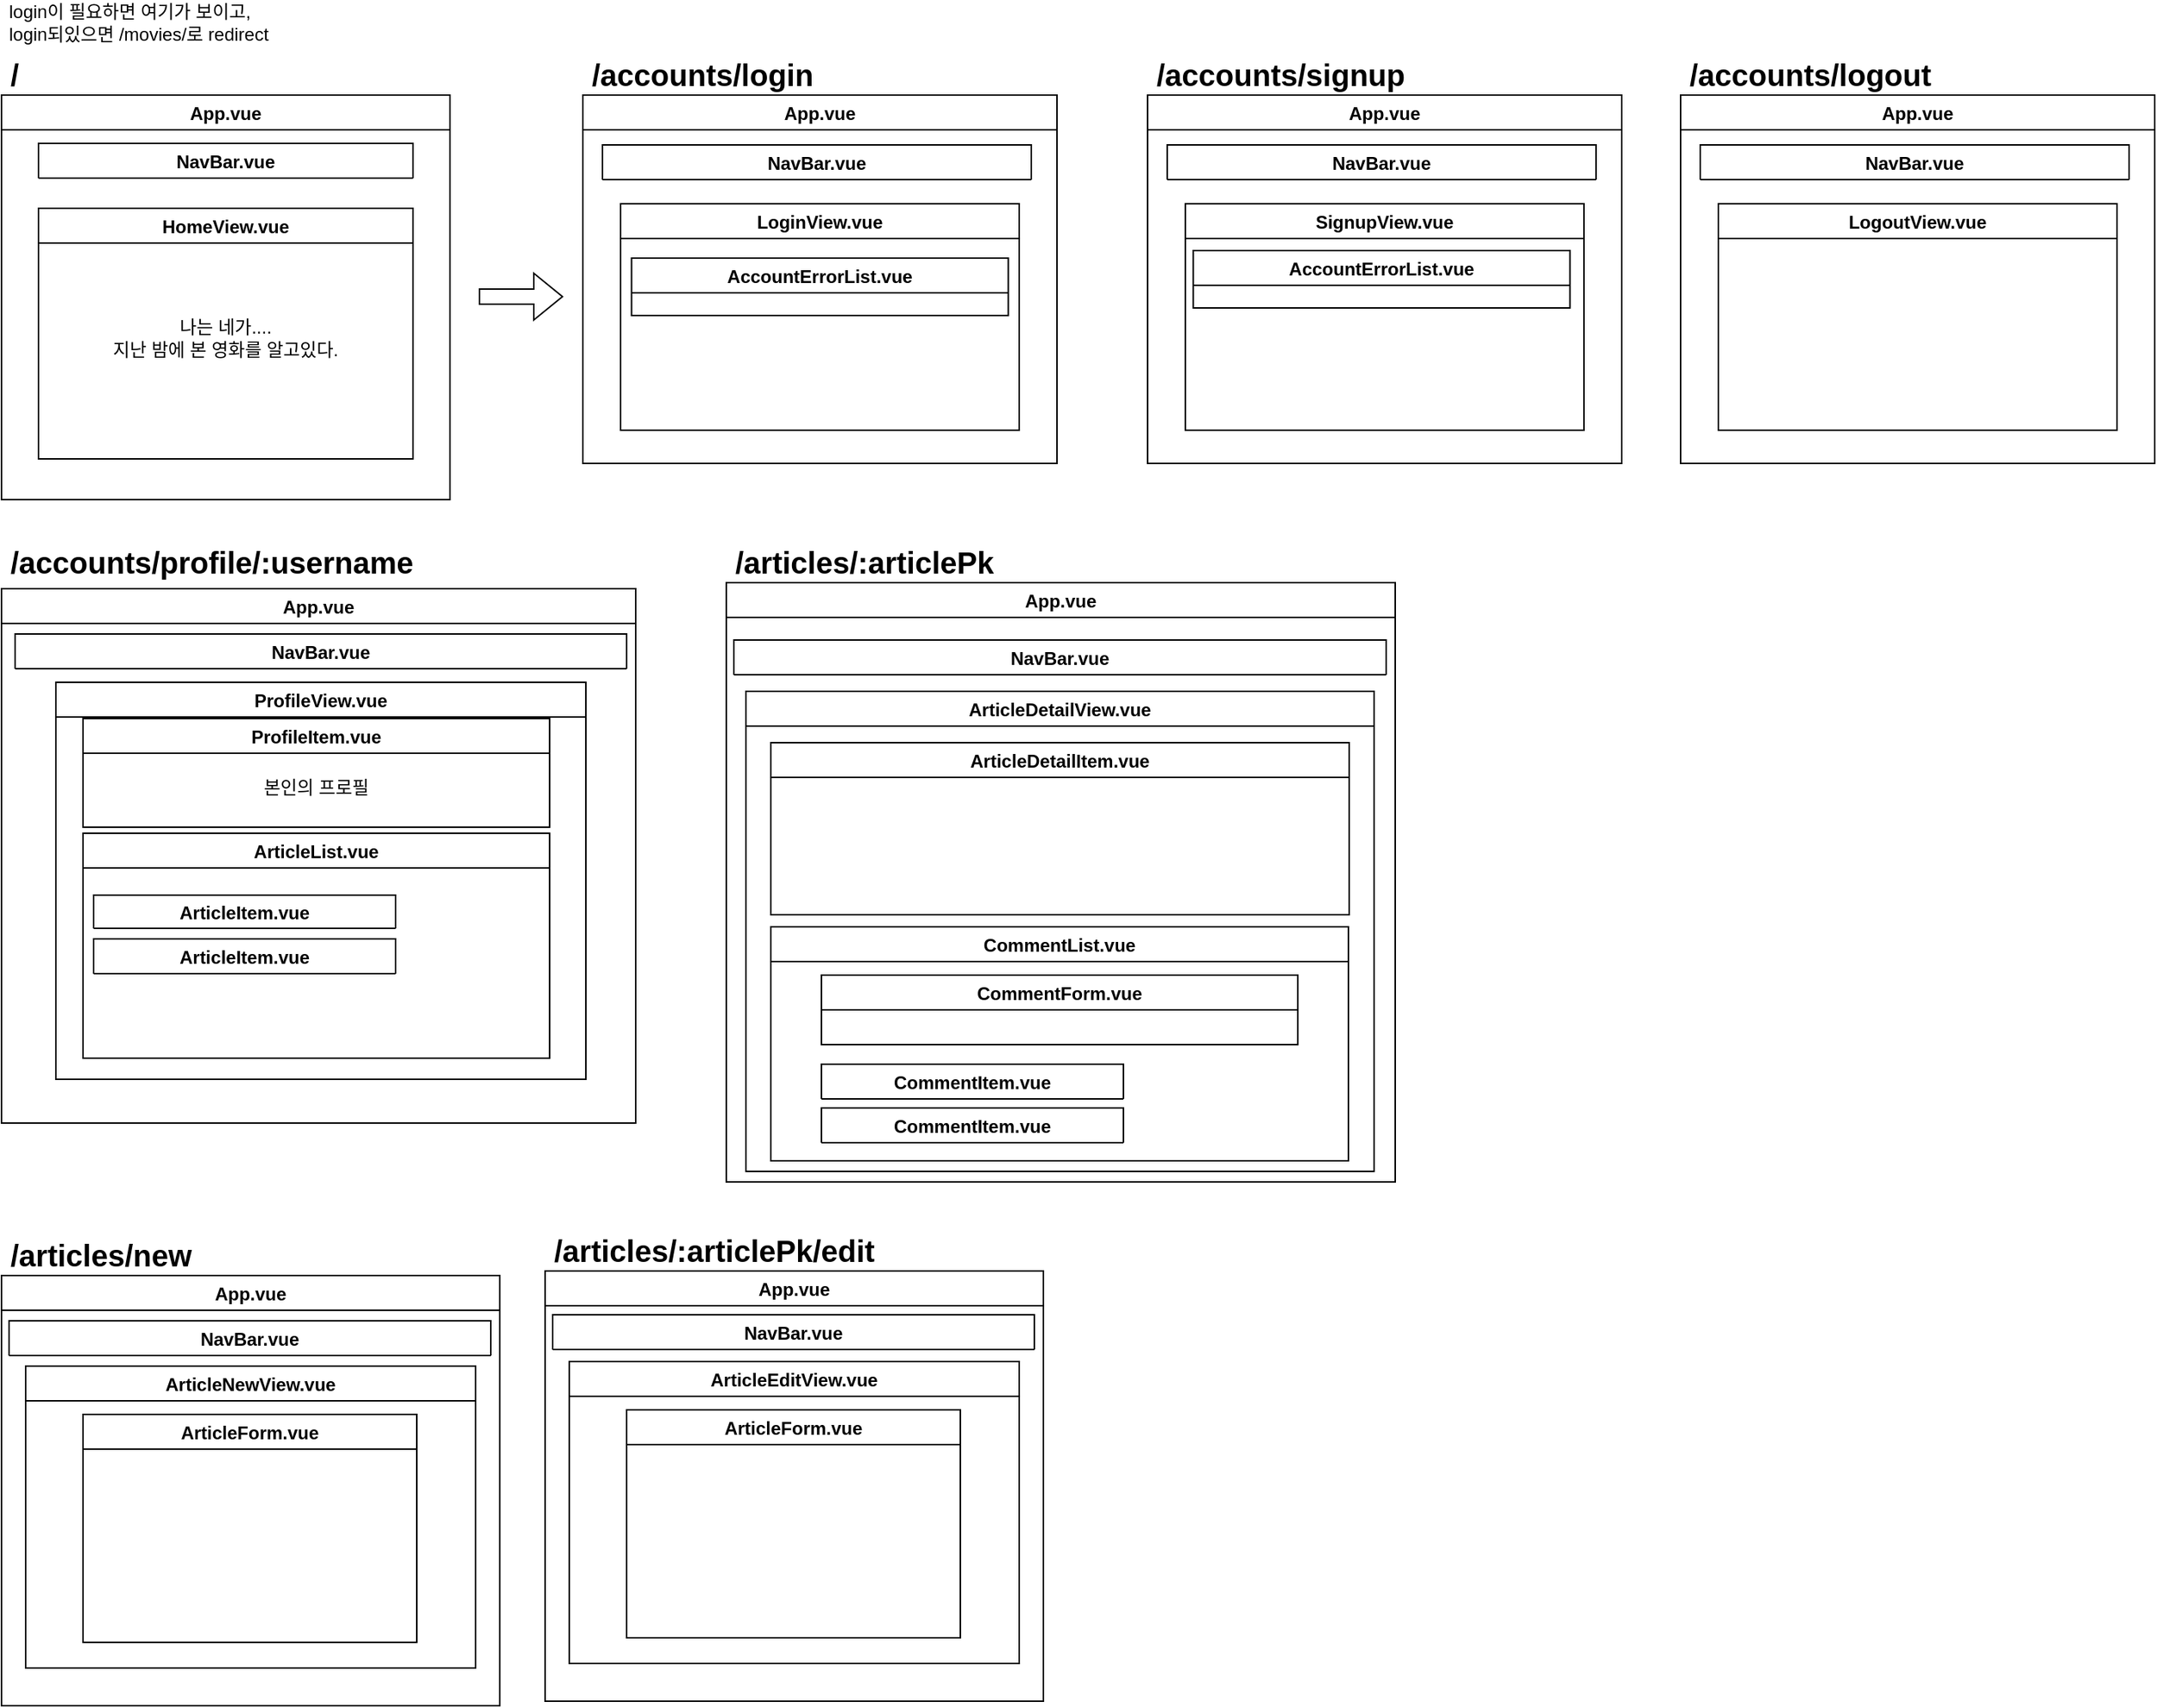 <mxfile version="18.0.8" type="device"><diagram id="Ka6508WJdq7crvmRUGiV" name="Page-1"><mxGraphModel dx="538" dy="519" grid="0" gridSize="10" guides="1" tooltips="1" connect="1" arrows="1" fold="1" page="1" pageScale="1" pageWidth="827" pageHeight="1169" math="0" shadow="0"><root><mxCell id="0"/><mxCell id="1" parent="0"/><mxCell id="bWywtBdz1A0zPVZugogn-1" value="App.vue" style="swimlane;" vertex="1" parent="1"><mxGeometry x="436" y="115" width="314" height="244" as="geometry"/></mxCell><mxCell id="bWywtBdz1A0zPVZugogn-41" value="LoginView.vue" style="swimlane;fontSize=12;" vertex="1" parent="bWywtBdz1A0zPVZugogn-1"><mxGeometry x="25" y="72" width="264" height="150" as="geometry"/></mxCell><mxCell id="bWywtBdz1A0zPVZugogn-2" value="AccountErrorList.vue" style="swimlane;" vertex="1" parent="bWywtBdz1A0zPVZugogn-41"><mxGeometry x="7.25" y="36" width="249.5" height="38" as="geometry"/></mxCell><mxCell id="bWywtBdz1A0zPVZugogn-43" value="NavBar.vue" style="swimlane;fontSize=12;" vertex="1" parent="bWywtBdz1A0zPVZugogn-1"><mxGeometry x="13" y="33" width="284" height="23" as="geometry"/></mxCell><mxCell id="bWywtBdz1A0zPVZugogn-7" value="/accounts/login" style="text;strokeColor=none;fillColor=none;align=left;verticalAlign=middle;spacingLeft=4;spacingRight=4;overflow=hidden;points=[[0,0.5],[1,0.5]];portConstraint=eastwest;rotatable=0;fontStyle=1;fontSize=20;" vertex="1" parent="1"><mxGeometry x="436" y="85" width="190" height="30" as="geometry"/></mxCell><mxCell id="bWywtBdz1A0zPVZugogn-8" value="App.vue" style="swimlane;fontSize=12;fontStyle=1" vertex="1" parent="1"><mxGeometry x="51" y="115" width="297" height="268" as="geometry"/></mxCell><mxCell id="bWywtBdz1A0zPVZugogn-11" value="NavBar.vue" style="swimlane;fontSize=12;" vertex="1" parent="bWywtBdz1A0zPVZugogn-8"><mxGeometry x="24.5" y="32" width="248" height="23" as="geometry"/></mxCell><mxCell id="bWywtBdz1A0zPVZugogn-40" value="HomeView.vue" style="swimlane;fontSize=12;" vertex="1" parent="bWywtBdz1A0zPVZugogn-8"><mxGeometry x="24.5" y="75" width="248" height="166" as="geometry"/></mxCell><mxCell id="bWywtBdz1A0zPVZugogn-12" value="나는 네가.... &lt;br&gt;지난 밤에 본 영화를 알고있다." style="text;html=1;strokeColor=none;fillColor=none;align=center;verticalAlign=middle;whiteSpace=wrap;rounded=0;fontSize=12;" vertex="1" parent="bWywtBdz1A0zPVZugogn-40"><mxGeometry x="33.5" y="71" width="181" height="30" as="geometry"/></mxCell><mxCell id="bWywtBdz1A0zPVZugogn-10" value="/" style="text;strokeColor=none;fillColor=none;align=left;verticalAlign=middle;spacingLeft=4;spacingRight=4;overflow=hidden;points=[[0,0.5],[1,0.5]];portConstraint=eastwest;rotatable=0;fontStyle=1;fontSize=20;" vertex="1" parent="1"><mxGeometry x="51" y="85" width="190" height="30" as="geometry"/></mxCell><mxCell id="bWywtBdz1A0zPVZugogn-13" value="" style="shape=flexArrow;endArrow=classic;html=1;rounded=0;fontSize=12;" edge="1" parent="1"><mxGeometry width="50" height="50" relative="1" as="geometry"><mxPoint x="367" y="248.5" as="sourcePoint"/><mxPoint x="423" y="248.5" as="targetPoint"/><Array as="points"/></mxGeometry></mxCell><mxCell id="bWywtBdz1A0zPVZugogn-14" value="App.vue" style="swimlane;fontSize=12;startSize=23;" vertex="1" parent="1"><mxGeometry x="51" y="442" width="420" height="354" as="geometry"/></mxCell><mxCell id="bWywtBdz1A0zPVZugogn-16" value="ProfileItem.vue" style="swimlane;fontSize=12;" vertex="1" parent="bWywtBdz1A0zPVZugogn-14"><mxGeometry x="54" y="86" width="309" height="72" as="geometry"/></mxCell><mxCell id="bWywtBdz1A0zPVZugogn-17" value="본인의 프로필" style="text;html=1;strokeColor=none;fillColor=none;align=center;verticalAlign=middle;whiteSpace=wrap;rounded=0;fontSize=12;" vertex="1" parent="bWywtBdz1A0zPVZugogn-16"><mxGeometry x="64" y="30.5" width="181" height="30" as="geometry"/></mxCell><mxCell id="bWywtBdz1A0zPVZugogn-18" value="ArticleList.vue" style="swimlane;fontSize=12;" vertex="1" parent="bWywtBdz1A0zPVZugogn-14"><mxGeometry x="54" y="162" width="309" height="149" as="geometry"/></mxCell><mxCell id="bWywtBdz1A0zPVZugogn-19" value="ArticleItem.vue" style="swimlane;fontSize=12;" vertex="1" parent="bWywtBdz1A0zPVZugogn-18"><mxGeometry x="7" y="41" width="200" height="22" as="geometry"/></mxCell><mxCell id="bWywtBdz1A0zPVZugogn-20" value="ArticleItem.vue" style="swimlane;fontSize=12;" vertex="1" parent="bWywtBdz1A0zPVZugogn-18"><mxGeometry x="7" y="70" width="200" height="23" as="geometry"/></mxCell><mxCell id="bWywtBdz1A0zPVZugogn-28" value="NavBar.vue" style="swimlane;fontSize=12;" vertex="1" parent="bWywtBdz1A0zPVZugogn-14"><mxGeometry x="9" y="30" width="405" height="23" as="geometry"/></mxCell><mxCell id="bWywtBdz1A0zPVZugogn-42" value="ProfileView.vue" style="swimlane;fontSize=12;" vertex="1" parent="bWywtBdz1A0zPVZugogn-14"><mxGeometry x="36" y="62" width="351" height="263" as="geometry"/></mxCell><mxCell id="bWywtBdz1A0zPVZugogn-15" value="/accounts/profile/:username" style="text;strokeColor=none;fillColor=none;align=left;verticalAlign=middle;spacingLeft=4;spacingRight=4;overflow=hidden;points=[[0,0.5],[1,0.5]];portConstraint=eastwest;rotatable=0;fontStyle=1;fontSize=20;" vertex="1" parent="1"><mxGeometry x="51" y="408" width="398" height="30" as="geometry"/></mxCell><mxCell id="bWywtBdz1A0zPVZugogn-21" value="App.vue" style="swimlane;fontSize=12;" vertex="1" parent="1"><mxGeometry x="531" y="438" width="443" height="397" as="geometry"/></mxCell><mxCell id="bWywtBdz1A0zPVZugogn-30" value="NavBar.vue" style="swimlane;fontSize=12;" vertex="1" parent="bWywtBdz1A0zPVZugogn-21"><mxGeometry x="5" y="38" width="432" height="23" as="geometry"/></mxCell><mxCell id="bWywtBdz1A0zPVZugogn-44" value="ArticleDetailView.vue" style="swimlane;fontSize=12;" vertex="1" parent="bWywtBdz1A0zPVZugogn-21"><mxGeometry x="13" y="72" width="416" height="318" as="geometry"/></mxCell><mxCell id="bWywtBdz1A0zPVZugogn-23" value="ArticleDetailItem.vue" style="swimlane;fontSize=12;" vertex="1" parent="bWywtBdz1A0zPVZugogn-44"><mxGeometry x="16.5" y="34" width="383" height="114" as="geometry"/></mxCell><mxCell id="bWywtBdz1A0zPVZugogn-24" value="CommentList.vue" style="swimlane;fontSize=12;" vertex="1" parent="bWywtBdz1A0zPVZugogn-44"><mxGeometry x="16.5" y="156" width="382.5" height="155" as="geometry"/></mxCell><mxCell id="bWywtBdz1A0zPVZugogn-26" value="CommentItem.vue" style="swimlane;fontSize=12;" vertex="1" parent="bWywtBdz1A0zPVZugogn-24"><mxGeometry x="33.5" y="91" width="200" height="23" as="geometry"/></mxCell><mxCell id="bWywtBdz1A0zPVZugogn-27" value="CommentItem.vue" style="swimlane;fontSize=12;" vertex="1" parent="bWywtBdz1A0zPVZugogn-24"><mxGeometry x="33.5" y="120" width="200" height="23" as="geometry"/></mxCell><mxCell id="bWywtBdz1A0zPVZugogn-29" value="CommentForm.vue" style="swimlane;fontSize=12;" vertex="1" parent="bWywtBdz1A0zPVZugogn-24"><mxGeometry x="33.5" y="32" width="315.5" height="46" as="geometry"/></mxCell><mxCell id="bWywtBdz1A0zPVZugogn-22" value="/articles/:articlePk" style="text;strokeColor=none;fillColor=none;align=left;verticalAlign=middle;spacingLeft=4;spacingRight=4;overflow=hidden;points=[[0,0.5],[1,0.5]];portConstraint=eastwest;rotatable=0;fontStyle=1;fontSize=20;" vertex="1" parent="1"><mxGeometry x="531" y="408" width="398" height="30" as="geometry"/></mxCell><mxCell id="bWywtBdz1A0zPVZugogn-31" value="login이 필요하면 여기가 보이고,&lt;br&gt;login되있으면 /movies/로 redirect" style="text;html=1;strokeColor=none;fillColor=none;align=left;verticalAlign=middle;whiteSpace=wrap;rounded=0;fontSize=12;" vertex="1" parent="1"><mxGeometry x="54" y="52" width="283" height="30" as="geometry"/></mxCell><mxCell id="bWywtBdz1A0zPVZugogn-32" value="App.vue" style="swimlane;fontSize=12;" vertex="1" parent="1"><mxGeometry x="51" y="897" width="330" height="285" as="geometry"/></mxCell><mxCell id="bWywtBdz1A0zPVZugogn-45" value="ArticleNewView.vue" style="swimlane;fontSize=12;" vertex="1" parent="bWywtBdz1A0zPVZugogn-32"><mxGeometry x="16" y="60" width="298" height="200" as="geometry"/></mxCell><mxCell id="bWywtBdz1A0zPVZugogn-35" value="ArticleForm.vue" style="swimlane;fontSize=12;" vertex="1" parent="bWywtBdz1A0zPVZugogn-45"><mxGeometry x="38" y="32" width="221" height="151" as="geometry"/></mxCell><mxCell id="bWywtBdz1A0zPVZugogn-33" value="/articles/new" style="text;strokeColor=none;fillColor=none;align=left;verticalAlign=middle;spacingLeft=4;spacingRight=4;overflow=hidden;points=[[0,0.5],[1,0.5]];portConstraint=eastwest;rotatable=0;fontStyle=1;fontSize=20;" vertex="1" parent="1"><mxGeometry x="51" y="867" width="190" height="30" as="geometry"/></mxCell><mxCell id="bWywtBdz1A0zPVZugogn-34" value="/articles/:articlePk/edit" style="text;strokeColor=none;fillColor=none;align=left;verticalAlign=middle;spacingLeft=4;spacingRight=4;overflow=hidden;points=[[0,0.5],[1,0.5]];portConstraint=eastwest;rotatable=0;fontStyle=1;fontSize=20;" vertex="1" parent="1"><mxGeometry x="411" y="864" width="244" height="30" as="geometry"/></mxCell><mxCell id="bWywtBdz1A0zPVZugogn-36" value="NavBar.vue" style="swimlane;fontSize=12;" vertex="1" parent="1"><mxGeometry x="56" y="927" width="319" height="23" as="geometry"/></mxCell><mxCell id="bWywtBdz1A0zPVZugogn-46" value="App.vue" style="swimlane;fontSize=12;" vertex="1" parent="1"><mxGeometry x="411" y="894" width="330" height="285" as="geometry"/></mxCell><mxCell id="bWywtBdz1A0zPVZugogn-47" value="ArticleEditView.vue" style="swimlane;fontSize=12;startSize=23;" vertex="1" parent="bWywtBdz1A0zPVZugogn-46"><mxGeometry x="16" y="60" width="298" height="200" as="geometry"/></mxCell><mxCell id="bWywtBdz1A0zPVZugogn-48" value="ArticleForm.vue" style="swimlane;fontSize=12;" vertex="1" parent="bWywtBdz1A0zPVZugogn-47"><mxGeometry x="38" y="32" width="221" height="151" as="geometry"/></mxCell><mxCell id="bWywtBdz1A0zPVZugogn-49" value="NavBar.vue" style="swimlane;fontSize=12;" vertex="1" parent="bWywtBdz1A0zPVZugogn-46"><mxGeometry x="5" y="29" width="319" height="23" as="geometry"/></mxCell><mxCell id="bWywtBdz1A0zPVZugogn-50" value="App.vue" style="swimlane;" vertex="1" parent="1"><mxGeometry x="810" y="115" width="314" height="244" as="geometry"/></mxCell><mxCell id="bWywtBdz1A0zPVZugogn-51" value="SignupView.vue" style="swimlane;fontSize=12;" vertex="1" parent="bWywtBdz1A0zPVZugogn-50"><mxGeometry x="25" y="72" width="264" height="150" as="geometry"/></mxCell><mxCell id="bWywtBdz1A0zPVZugogn-61" value="AccountErrorList.vue" style="swimlane;" vertex="1" parent="bWywtBdz1A0zPVZugogn-51"><mxGeometry x="5.25" y="31" width="249.5" height="38" as="geometry"/></mxCell><mxCell id="bWywtBdz1A0zPVZugogn-53" value="NavBar.vue" style="swimlane;fontSize=12;" vertex="1" parent="bWywtBdz1A0zPVZugogn-50"><mxGeometry x="13" y="33" width="284" height="23" as="geometry"/></mxCell><mxCell id="bWywtBdz1A0zPVZugogn-54" value="/accounts/signup" style="text;strokeColor=none;fillColor=none;align=left;verticalAlign=middle;spacingLeft=4;spacingRight=4;overflow=hidden;points=[[0,0.5],[1,0.5]];portConstraint=eastwest;rotatable=0;fontStyle=1;fontSize=20;" vertex="1" parent="1"><mxGeometry x="810" y="85" width="190" height="30" as="geometry"/></mxCell><mxCell id="bWywtBdz1A0zPVZugogn-55" value="App.vue" style="swimlane;" vertex="1" parent="1"><mxGeometry x="1163" y="115" width="314" height="244" as="geometry"/></mxCell><mxCell id="bWywtBdz1A0zPVZugogn-56" value="LogoutView.vue" style="swimlane;fontSize=12;" vertex="1" parent="bWywtBdz1A0zPVZugogn-55"><mxGeometry x="25" y="72" width="264" height="150" as="geometry"/></mxCell><mxCell id="bWywtBdz1A0zPVZugogn-58" value="NavBar.vue" style="swimlane;fontSize=12;" vertex="1" parent="bWywtBdz1A0zPVZugogn-55"><mxGeometry x="13" y="33" width="284" height="23" as="geometry"/></mxCell><mxCell id="bWywtBdz1A0zPVZugogn-59" value="/accounts/logout" style="text;strokeColor=none;fillColor=none;align=left;verticalAlign=middle;spacingLeft=4;spacingRight=4;overflow=hidden;points=[[0,0.5],[1,0.5]];portConstraint=eastwest;rotatable=0;fontStyle=1;fontSize=20;" vertex="1" parent="1"><mxGeometry x="1163" y="85" width="190" height="30" as="geometry"/></mxCell></root></mxGraphModel></diagram></mxfile>